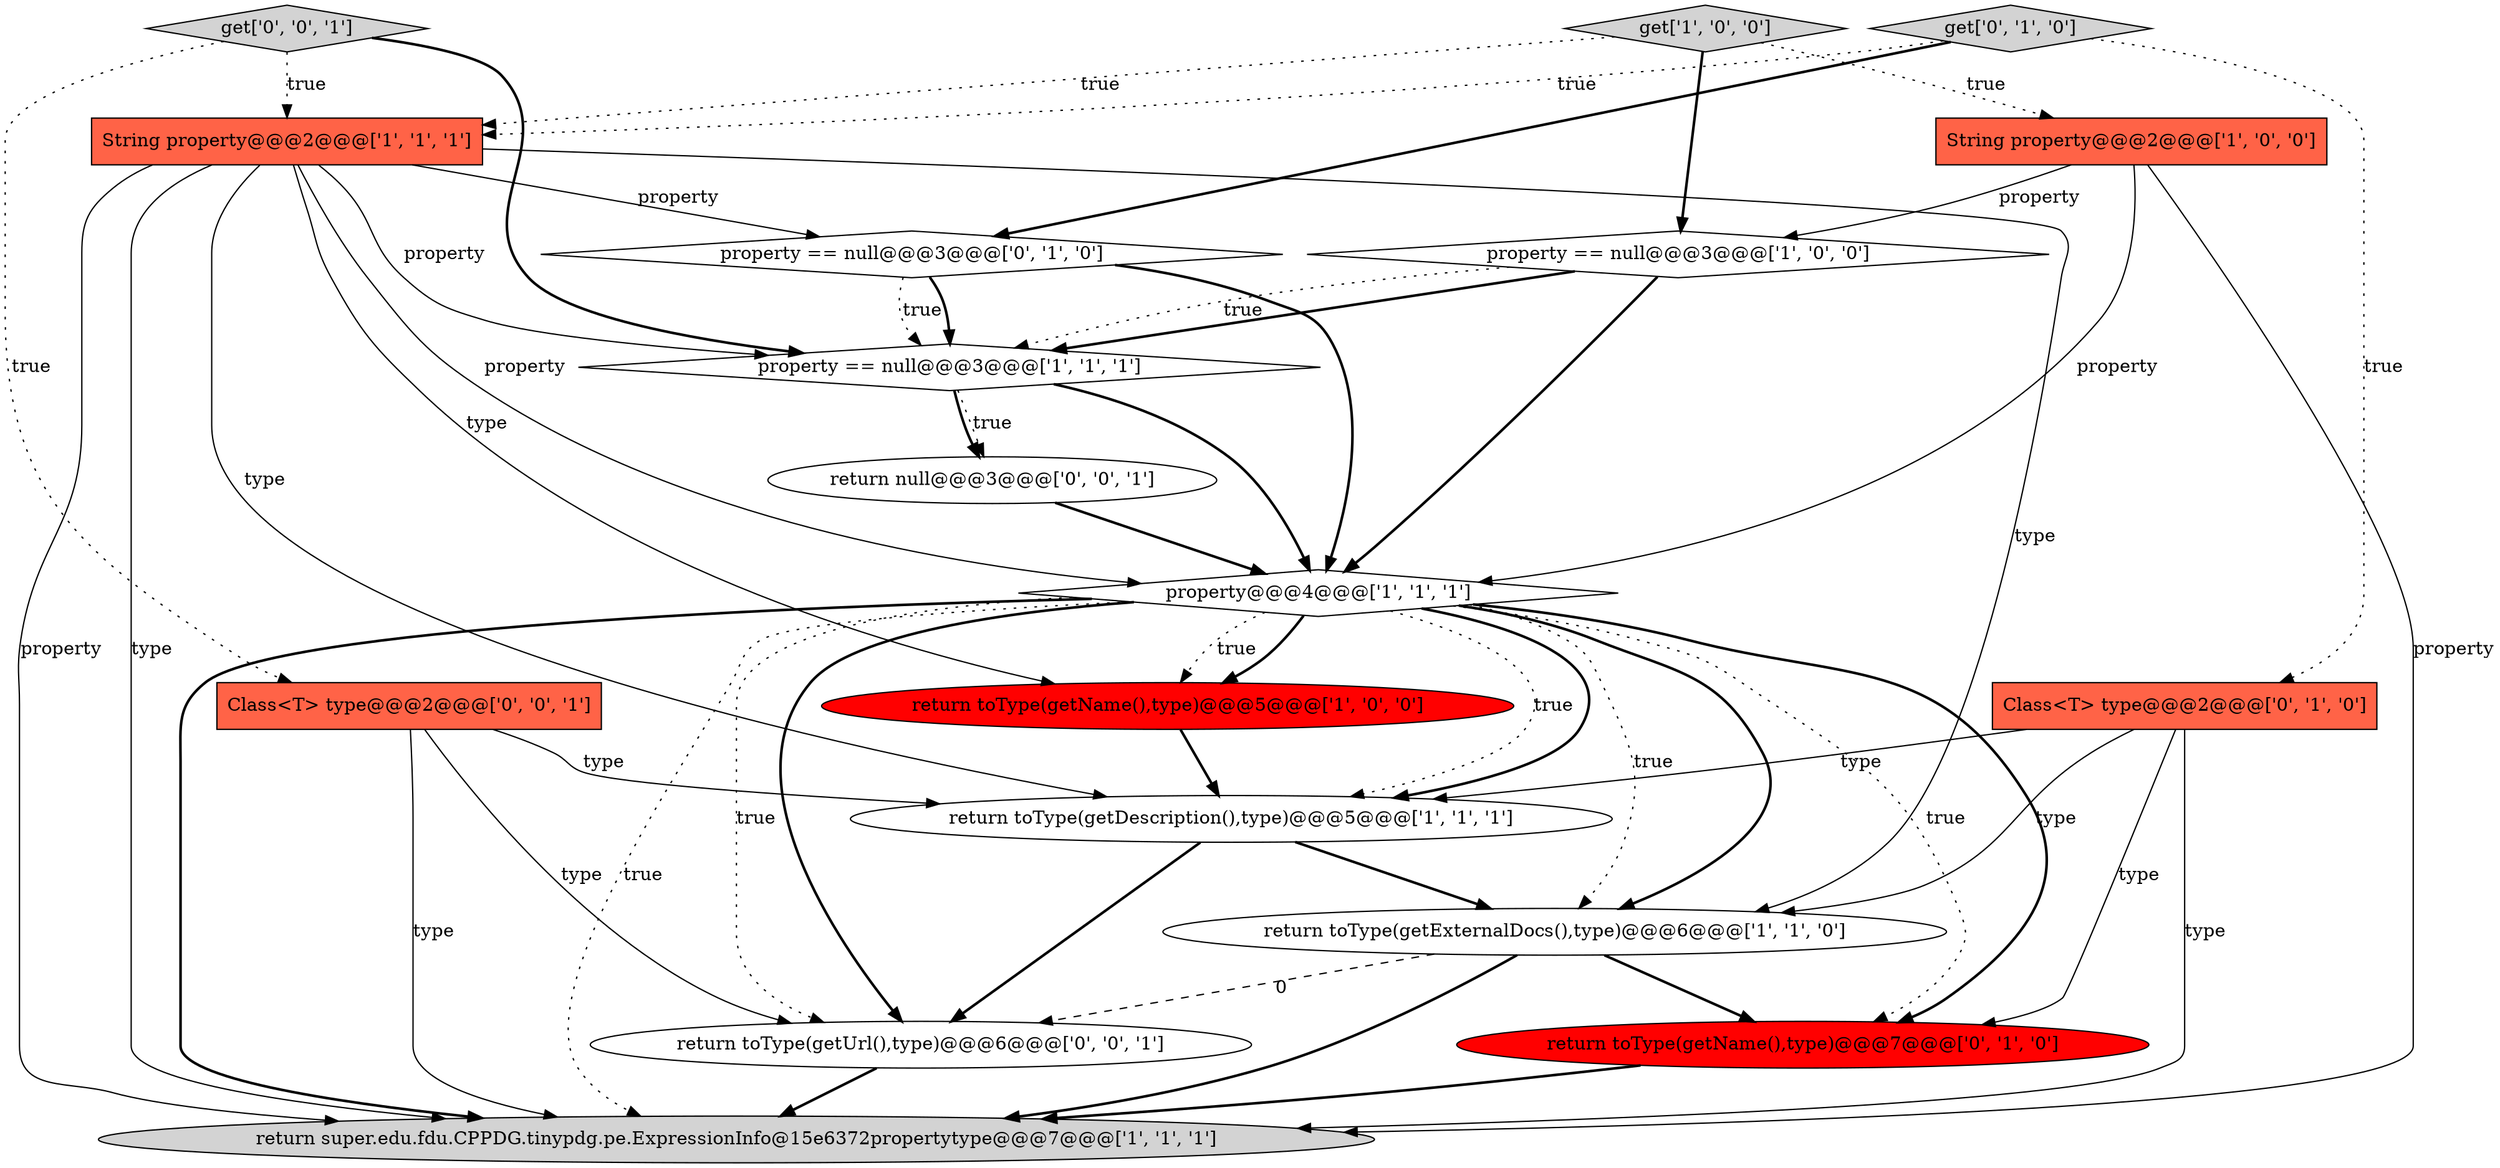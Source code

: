 digraph {
6 [style = filled, label = "property@@@4@@@['1', '1', '1']", fillcolor = white, shape = diamond image = "AAA0AAABBB1BBB"];
12 [style = filled, label = "get['0', '1', '0']", fillcolor = lightgray, shape = diamond image = "AAA0AAABBB2BBB"];
4 [style = filled, label = "get['1', '0', '0']", fillcolor = lightgray, shape = diamond image = "AAA0AAABBB1BBB"];
0 [style = filled, label = "String property@@@2@@@['1', '0', '0']", fillcolor = tomato, shape = box image = "AAA0AAABBB1BBB"];
8 [style = filled, label = "property == null@@@3@@@['1', '1', '1']", fillcolor = white, shape = diamond image = "AAA0AAABBB1BBB"];
7 [style = filled, label = "String property@@@2@@@['1', '1', '1']", fillcolor = tomato, shape = box image = "AAA0AAABBB1BBB"];
17 [style = filled, label = "return toType(getUrl(),type)@@@6@@@['0', '0', '1']", fillcolor = white, shape = ellipse image = "AAA0AAABBB3BBB"];
1 [style = filled, label = "return toType(getExternalDocs(),type)@@@6@@@['1', '1', '0']", fillcolor = white, shape = ellipse image = "AAA0AAABBB1BBB"];
5 [style = filled, label = "property == null@@@3@@@['1', '0', '0']", fillcolor = white, shape = diamond image = "AAA0AAABBB1BBB"];
16 [style = filled, label = "get['0', '0', '1']", fillcolor = lightgray, shape = diamond image = "AAA0AAABBB3BBB"];
3 [style = filled, label = "return super.edu.fdu.CPPDG.tinypdg.pe.ExpressionInfo@15e6372propertytype@@@7@@@['1', '1', '1']", fillcolor = lightgray, shape = ellipse image = "AAA0AAABBB1BBB"];
10 [style = filled, label = "property == null@@@3@@@['0', '1', '0']", fillcolor = white, shape = diamond image = "AAA0AAABBB2BBB"];
11 [style = filled, label = "Class<T> type@@@2@@@['0', '1', '0']", fillcolor = tomato, shape = box image = "AAA0AAABBB2BBB"];
15 [style = filled, label = "return null@@@3@@@['0', '0', '1']", fillcolor = white, shape = ellipse image = "AAA0AAABBB3BBB"];
2 [style = filled, label = "return toType(getName(),type)@@@5@@@['1', '0', '0']", fillcolor = red, shape = ellipse image = "AAA1AAABBB1BBB"];
13 [style = filled, label = "return toType(getName(),type)@@@7@@@['0', '1', '0']", fillcolor = red, shape = ellipse image = "AAA1AAABBB2BBB"];
9 [style = filled, label = "return toType(getDescription(),type)@@@5@@@['1', '1', '1']", fillcolor = white, shape = ellipse image = "AAA0AAABBB1BBB"];
14 [style = filled, label = "Class<T> type@@@2@@@['0', '0', '1']", fillcolor = tomato, shape = box image = "AAA0AAABBB3BBB"];
6->17 [style = bold, label=""];
6->3 [style = bold, label=""];
10->8 [style = dotted, label="true"];
5->8 [style = bold, label=""];
7->1 [style = solid, label="type"];
8->15 [style = bold, label=""];
16->8 [style = bold, label=""];
0->3 [style = solid, label="property"];
6->13 [style = dotted, label="true"];
4->0 [style = dotted, label="true"];
6->1 [style = dotted, label="true"];
1->3 [style = bold, label=""];
4->7 [style = dotted, label="true"];
8->15 [style = dotted, label="true"];
9->17 [style = bold, label=""];
8->6 [style = bold, label=""];
15->6 [style = bold, label=""];
2->9 [style = bold, label=""];
7->9 [style = solid, label="type"];
11->3 [style = solid, label="type"];
6->17 [style = dotted, label="true"];
10->6 [style = bold, label=""];
1->13 [style = bold, label=""];
12->11 [style = dotted, label="true"];
6->2 [style = bold, label=""];
16->7 [style = dotted, label="true"];
6->1 [style = bold, label=""];
1->17 [style = dashed, label="0"];
14->9 [style = solid, label="type"];
7->10 [style = solid, label="property"];
6->2 [style = dotted, label="true"];
0->6 [style = solid, label="property"];
12->10 [style = bold, label=""];
5->6 [style = bold, label=""];
10->8 [style = bold, label=""];
13->3 [style = bold, label=""];
6->9 [style = dotted, label="true"];
14->17 [style = solid, label="type"];
7->3 [style = solid, label="property"];
7->6 [style = solid, label="property"];
14->3 [style = solid, label="type"];
6->13 [style = bold, label=""];
16->14 [style = dotted, label="true"];
7->2 [style = solid, label="type"];
17->3 [style = bold, label=""];
7->3 [style = solid, label="type"];
11->1 [style = solid, label="type"];
11->13 [style = solid, label="type"];
5->8 [style = dotted, label="true"];
6->3 [style = dotted, label="true"];
12->7 [style = dotted, label="true"];
6->9 [style = bold, label=""];
9->1 [style = bold, label=""];
4->5 [style = bold, label=""];
7->8 [style = solid, label="property"];
0->5 [style = solid, label="property"];
11->9 [style = solid, label="type"];
}
